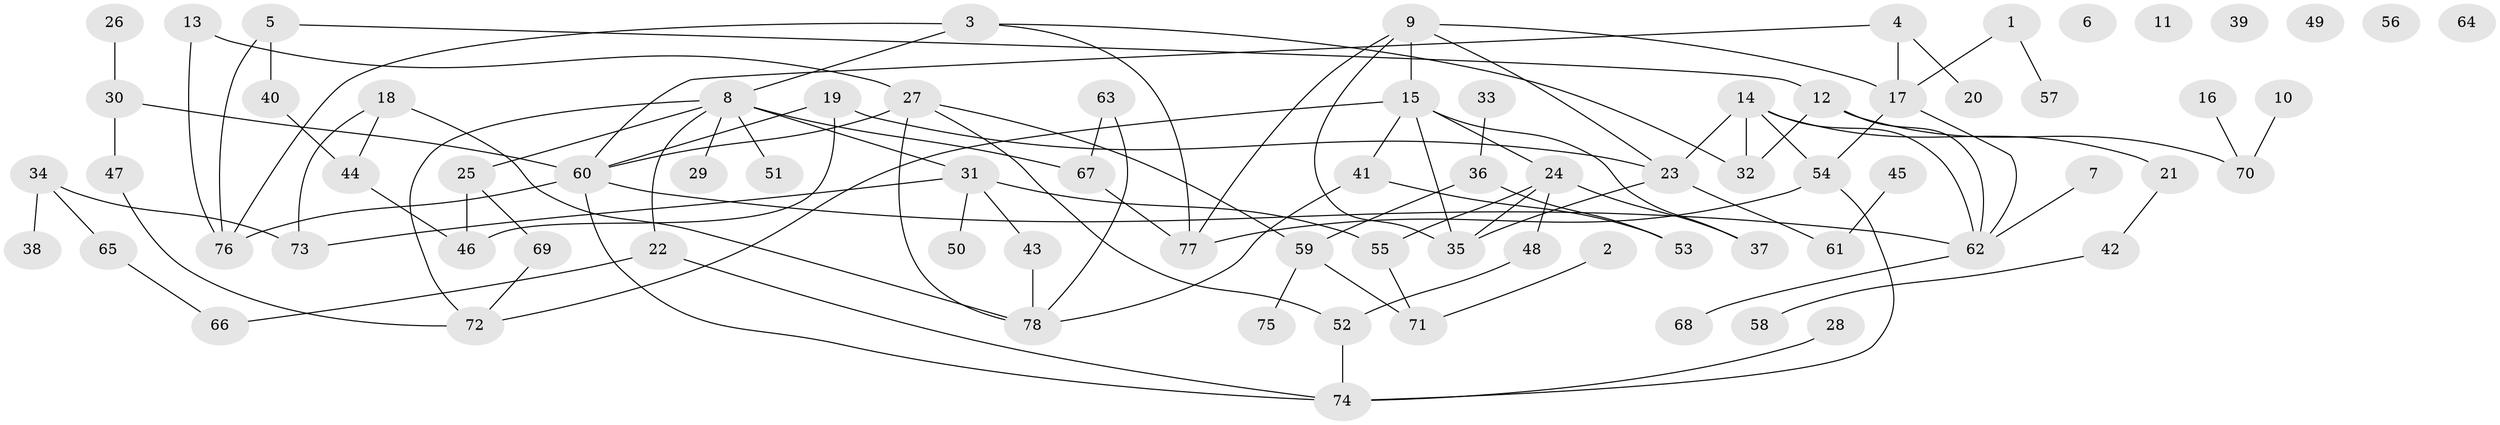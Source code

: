 // Generated by graph-tools (version 1.1) at 2025/13/03/09/25 04:13:14]
// undirected, 78 vertices, 104 edges
graph export_dot {
graph [start="1"]
  node [color=gray90,style=filled];
  1;
  2;
  3;
  4;
  5;
  6;
  7;
  8;
  9;
  10;
  11;
  12;
  13;
  14;
  15;
  16;
  17;
  18;
  19;
  20;
  21;
  22;
  23;
  24;
  25;
  26;
  27;
  28;
  29;
  30;
  31;
  32;
  33;
  34;
  35;
  36;
  37;
  38;
  39;
  40;
  41;
  42;
  43;
  44;
  45;
  46;
  47;
  48;
  49;
  50;
  51;
  52;
  53;
  54;
  55;
  56;
  57;
  58;
  59;
  60;
  61;
  62;
  63;
  64;
  65;
  66;
  67;
  68;
  69;
  70;
  71;
  72;
  73;
  74;
  75;
  76;
  77;
  78;
  1 -- 17;
  1 -- 57;
  2 -- 71;
  3 -- 8;
  3 -- 32;
  3 -- 76;
  3 -- 77;
  4 -- 17;
  4 -- 20;
  4 -- 60;
  5 -- 12;
  5 -- 40;
  5 -- 76;
  7 -- 62;
  8 -- 22;
  8 -- 25;
  8 -- 29;
  8 -- 31;
  8 -- 51;
  8 -- 67;
  8 -- 72;
  9 -- 15;
  9 -- 17;
  9 -- 23;
  9 -- 35;
  9 -- 77;
  10 -- 70;
  12 -- 32;
  12 -- 62;
  12 -- 70;
  13 -- 27;
  13 -- 76;
  14 -- 21;
  14 -- 23;
  14 -- 32;
  14 -- 54;
  14 -- 62;
  15 -- 24;
  15 -- 35;
  15 -- 37;
  15 -- 41;
  15 -- 72;
  16 -- 70;
  17 -- 54;
  17 -- 62;
  18 -- 44;
  18 -- 73;
  18 -- 78;
  19 -- 23;
  19 -- 46;
  19 -- 60;
  21 -- 42;
  22 -- 66;
  22 -- 74;
  23 -- 35;
  23 -- 61;
  24 -- 35;
  24 -- 37;
  24 -- 48;
  24 -- 55;
  25 -- 46;
  25 -- 69;
  26 -- 30;
  27 -- 52;
  27 -- 59;
  27 -- 60;
  27 -- 78;
  28 -- 74;
  30 -- 47;
  30 -- 60;
  31 -- 43;
  31 -- 50;
  31 -- 55;
  31 -- 73;
  33 -- 36;
  34 -- 38;
  34 -- 65;
  34 -- 73;
  36 -- 53;
  36 -- 59;
  40 -- 44;
  41 -- 53;
  41 -- 78;
  42 -- 58;
  43 -- 78;
  44 -- 46;
  45 -- 61;
  47 -- 72;
  48 -- 52;
  52 -- 74;
  54 -- 74;
  54 -- 77;
  55 -- 71;
  59 -- 71;
  59 -- 75;
  60 -- 62;
  60 -- 74;
  60 -- 76;
  62 -- 68;
  63 -- 67;
  63 -- 78;
  65 -- 66;
  67 -- 77;
  69 -- 72;
}
